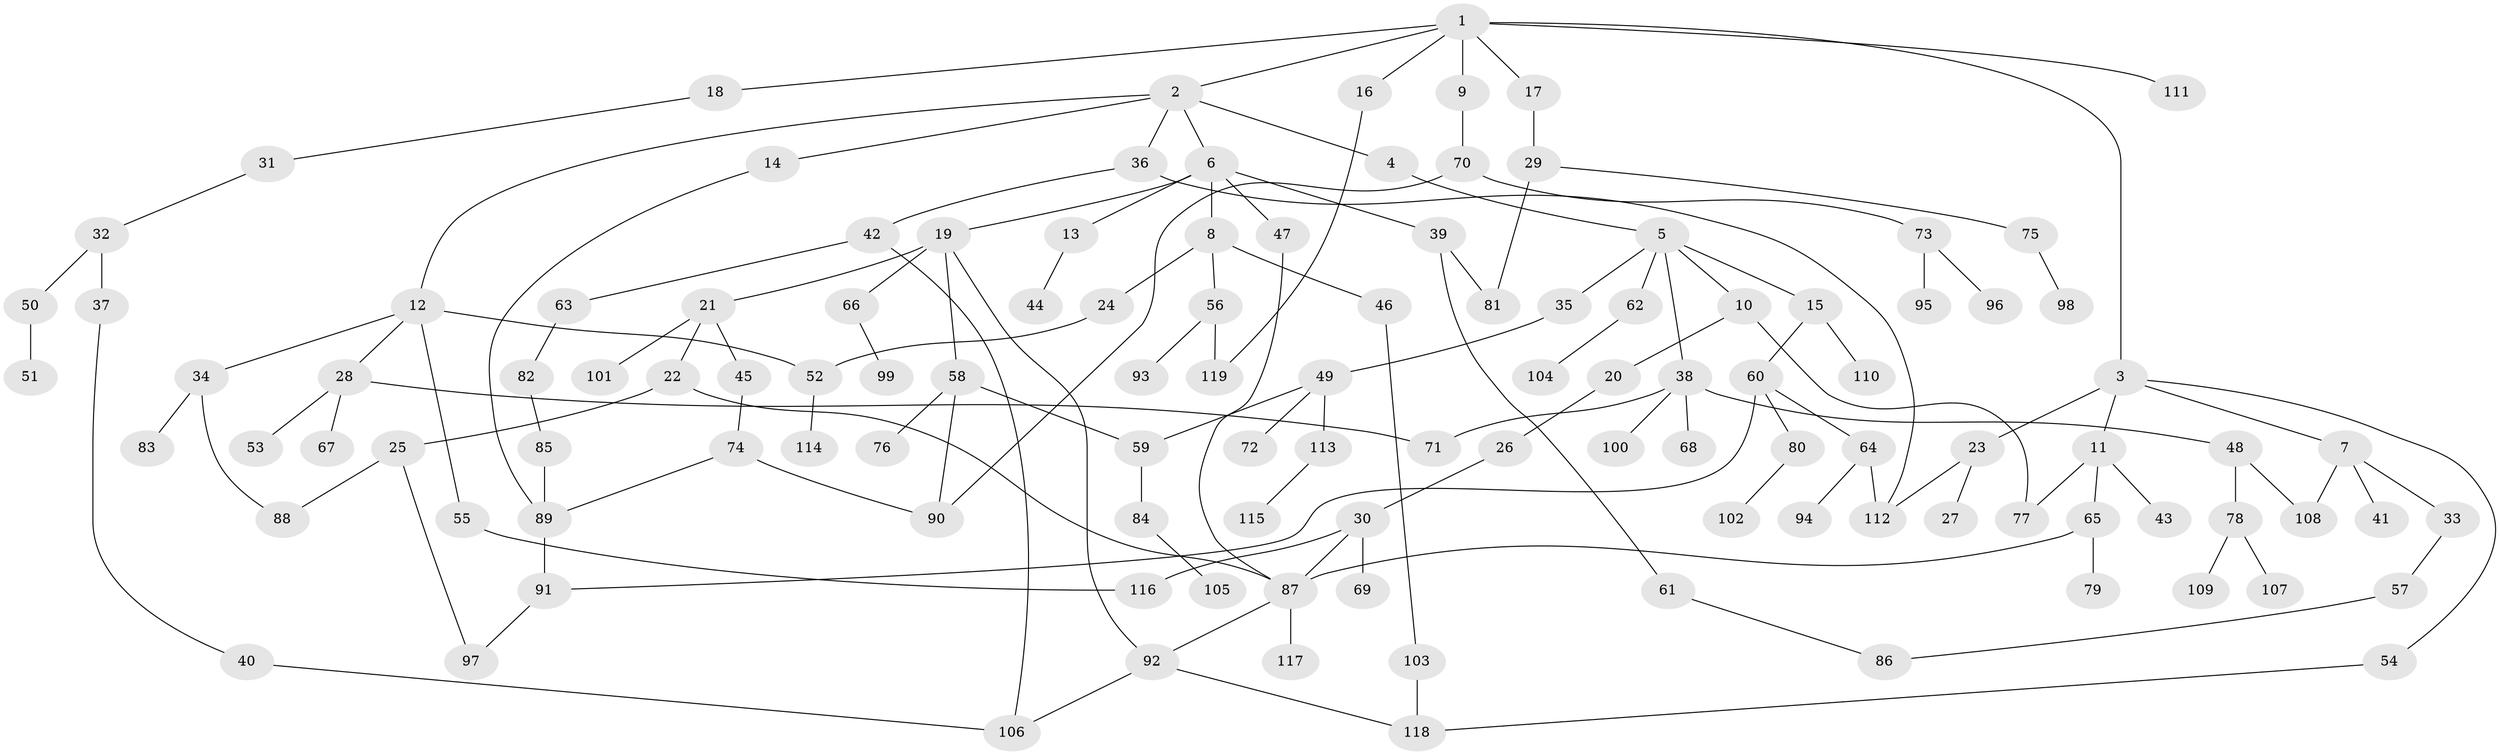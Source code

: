// coarse degree distribution, {6: 0.05, 7: 0.05, 2: 0.25, 4: 0.15, 3: 0.1875, 1: 0.3125}
// Generated by graph-tools (version 1.1) at 2025/41/03/06/25 10:41:26]
// undirected, 119 vertices, 144 edges
graph export_dot {
graph [start="1"]
  node [color=gray90,style=filled];
  1;
  2;
  3;
  4;
  5;
  6;
  7;
  8;
  9;
  10;
  11;
  12;
  13;
  14;
  15;
  16;
  17;
  18;
  19;
  20;
  21;
  22;
  23;
  24;
  25;
  26;
  27;
  28;
  29;
  30;
  31;
  32;
  33;
  34;
  35;
  36;
  37;
  38;
  39;
  40;
  41;
  42;
  43;
  44;
  45;
  46;
  47;
  48;
  49;
  50;
  51;
  52;
  53;
  54;
  55;
  56;
  57;
  58;
  59;
  60;
  61;
  62;
  63;
  64;
  65;
  66;
  67;
  68;
  69;
  70;
  71;
  72;
  73;
  74;
  75;
  76;
  77;
  78;
  79;
  80;
  81;
  82;
  83;
  84;
  85;
  86;
  87;
  88;
  89;
  90;
  91;
  92;
  93;
  94;
  95;
  96;
  97;
  98;
  99;
  100;
  101;
  102;
  103;
  104;
  105;
  106;
  107;
  108;
  109;
  110;
  111;
  112;
  113;
  114;
  115;
  116;
  117;
  118;
  119;
  1 -- 2;
  1 -- 3;
  1 -- 9;
  1 -- 16;
  1 -- 17;
  1 -- 18;
  1 -- 111;
  2 -- 4;
  2 -- 6;
  2 -- 12;
  2 -- 14;
  2 -- 36;
  3 -- 7;
  3 -- 11;
  3 -- 23;
  3 -- 54;
  4 -- 5;
  5 -- 10;
  5 -- 15;
  5 -- 35;
  5 -- 38;
  5 -- 62;
  6 -- 8;
  6 -- 13;
  6 -- 19;
  6 -- 39;
  6 -- 47;
  7 -- 33;
  7 -- 41;
  7 -- 108;
  8 -- 24;
  8 -- 46;
  8 -- 56;
  9 -- 70;
  10 -- 20;
  10 -- 77;
  11 -- 43;
  11 -- 65;
  11 -- 77;
  12 -- 28;
  12 -- 34;
  12 -- 52;
  12 -- 55;
  13 -- 44;
  14 -- 89;
  15 -- 60;
  15 -- 110;
  16 -- 119;
  17 -- 29;
  18 -- 31;
  19 -- 21;
  19 -- 58;
  19 -- 66;
  19 -- 92;
  20 -- 26;
  21 -- 22;
  21 -- 45;
  21 -- 101;
  22 -- 25;
  22 -- 87;
  23 -- 27;
  23 -- 112;
  24 -- 52;
  25 -- 88;
  25 -- 97;
  26 -- 30;
  28 -- 53;
  28 -- 67;
  28 -- 71;
  29 -- 75;
  29 -- 81;
  30 -- 69;
  30 -- 116;
  30 -- 87;
  31 -- 32;
  32 -- 37;
  32 -- 50;
  33 -- 57;
  34 -- 83;
  34 -- 88;
  35 -- 49;
  36 -- 42;
  36 -- 112;
  37 -- 40;
  38 -- 48;
  38 -- 68;
  38 -- 100;
  38 -- 71;
  39 -- 61;
  39 -- 81;
  40 -- 106;
  42 -- 63;
  42 -- 106;
  45 -- 74;
  46 -- 103;
  47 -- 87;
  48 -- 78;
  48 -- 108;
  49 -- 59;
  49 -- 72;
  49 -- 113;
  50 -- 51;
  52 -- 114;
  54 -- 118;
  55 -- 116;
  56 -- 93;
  56 -- 119;
  57 -- 86;
  58 -- 76;
  58 -- 90;
  58 -- 59;
  59 -- 84;
  60 -- 64;
  60 -- 80;
  60 -- 91;
  61 -- 86;
  62 -- 104;
  63 -- 82;
  64 -- 94;
  64 -- 112;
  65 -- 79;
  65 -- 87;
  66 -- 99;
  70 -- 73;
  70 -- 90;
  73 -- 95;
  73 -- 96;
  74 -- 90;
  74 -- 89;
  75 -- 98;
  78 -- 107;
  78 -- 109;
  80 -- 102;
  82 -- 85;
  84 -- 105;
  85 -- 89;
  87 -- 92;
  87 -- 117;
  89 -- 91;
  91 -- 97;
  92 -- 118;
  92 -- 106;
  103 -- 118;
  113 -- 115;
}
